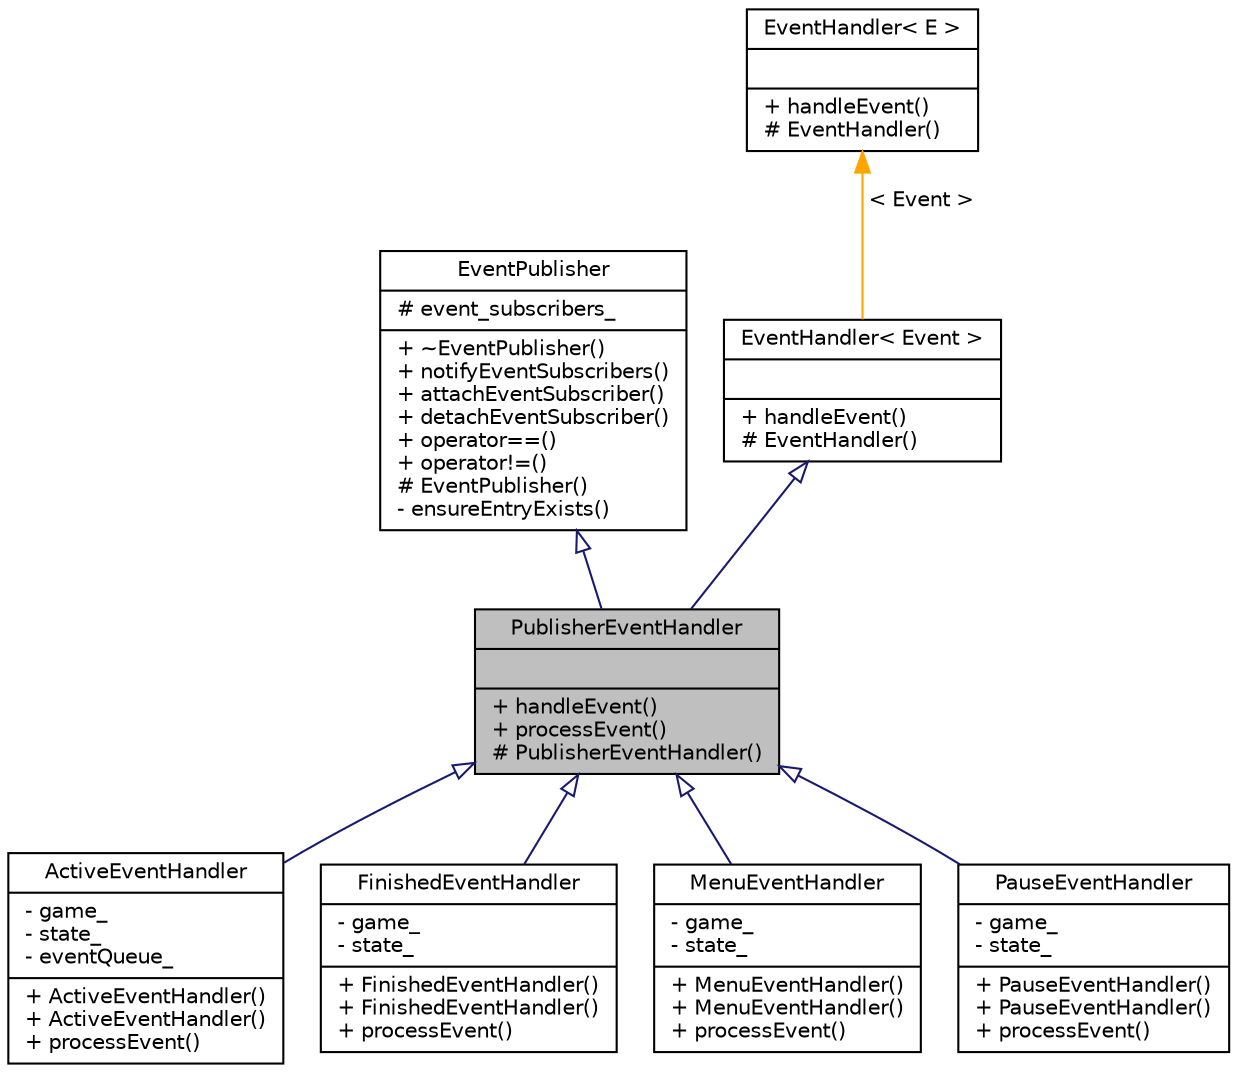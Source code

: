 digraph "PublisherEventHandler"
{
 // INTERACTIVE_SVG=YES
 // LATEX_PDF_SIZE
  bgcolor="transparent";
  edge [fontname="Helvetica",fontsize="10",labelfontname="Helvetica",labelfontsize="10"];
  node [fontname="Helvetica",fontsize="10",shape=record];
  Node1 [label="{PublisherEventHandler\n||+ handleEvent()\l+ processEvent()\l# PublisherEventHandler()\l}",height=0.2,width=0.4,color="black", fillcolor="grey75", style="filled", fontcolor="black",tooltip="Extended EventHandler for Event class events with publisher capabilities."];
  Node2 -> Node1 [dir="back",color="midnightblue",fontsize="10",style="solid",arrowtail="onormal",fontname="Helvetica"];
  Node2 [label="{EventPublisher\n|# event_subscribers_\l|+ ~EventPublisher()\l+ notifyEventSubscribers()\l+ attachEventSubscriber()\l+ detachEventSubscriber()\l+ operator==()\l+ operator!=()\l# EventPublisher()\l- ensureEntryExists()\l}",height=0.2,width=0.4,color="black",URL="$class_event_publisher.html",tooltip=" "];
  Node3 -> Node1 [dir="back",color="midnightblue",fontsize="10",style="solid",arrowtail="onormal",fontname="Helvetica"];
  Node3 [label="{EventHandler\< Event \>\n||+ handleEvent()\l# EventHandler()\l}",height=0.2,width=0.4,color="black",URL="$class_event_handler.html",tooltip=" "];
  Node4 -> Node3 [dir="back",color="orange",fontsize="10",style="solid",label=" \< Event \>" ,fontname="Helvetica"];
  Node4 [label="{EventHandler\< E \>\n||+ handleEvent()\l# EventHandler()\l}",height=0.2,width=0.4,color="black",URL="$class_event_handler.html",tooltip=" "];
  Node1 -> Node5 [dir="back",color="midnightblue",fontsize="10",style="solid",arrowtail="onormal",fontname="Helvetica"];
  Node5 [label="{ActiveEventHandler\n|- game_\l- state_\l- eventQueue_\l|+ ActiveEventHandler()\l+ ActiveEventHandler()\l+ processEvent()\l}",height=0.2,width=0.4,color="black",URL="$class_active_event_handler.html",tooltip=" "];
  Node1 -> Node6 [dir="back",color="midnightblue",fontsize="10",style="solid",arrowtail="onormal",fontname="Helvetica"];
  Node6 [label="{FinishedEventHandler\n|- game_\l- state_\l|+ FinishedEventHandler()\l+ FinishedEventHandler()\l+ processEvent()\l}",height=0.2,width=0.4,color="black",URL="$class_finished_event_handler.html",tooltip=" "];
  Node1 -> Node7 [dir="back",color="midnightblue",fontsize="10",style="solid",arrowtail="onormal",fontname="Helvetica"];
  Node7 [label="{MenuEventHandler\n|- game_\l- state_\l|+ MenuEventHandler()\l+ MenuEventHandler()\l+ processEvent()\l}",height=0.2,width=0.4,color="black",URL="$class_menu_event_handler.html",tooltip=" "];
  Node1 -> Node8 [dir="back",color="midnightblue",fontsize="10",style="solid",arrowtail="onormal",fontname="Helvetica"];
  Node8 [label="{PauseEventHandler\n|- game_\l- state_\l|+ PauseEventHandler()\l+ PauseEventHandler()\l+ processEvent()\l}",height=0.2,width=0.4,color="black",URL="$class_pause_event_handler.html",tooltip=" "];
}

